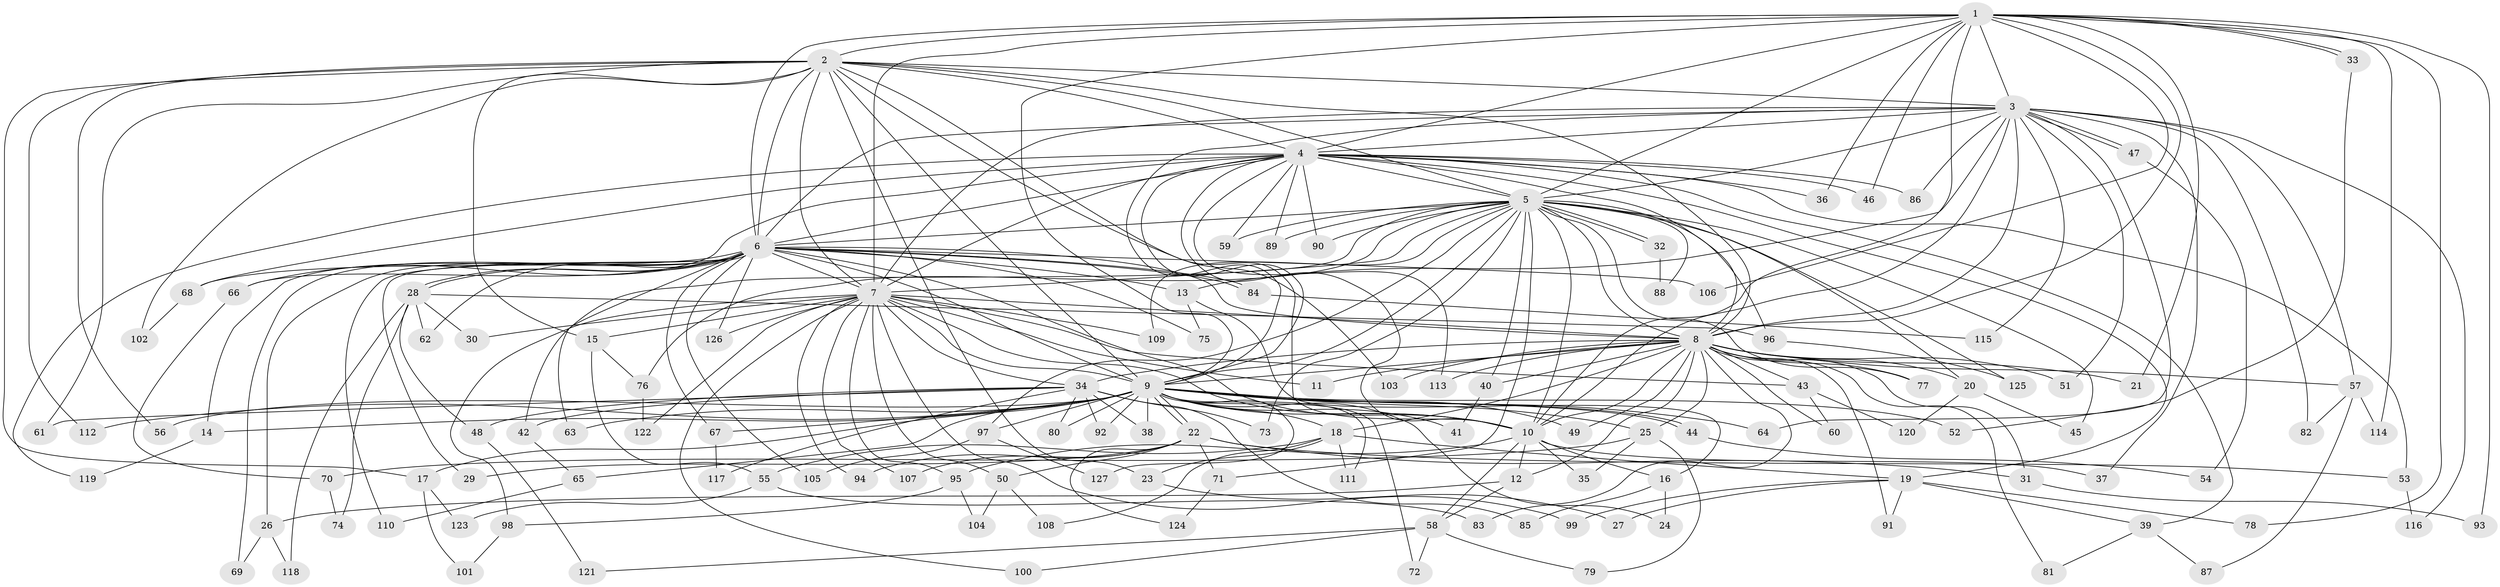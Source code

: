 // coarse degree distribution, {30: 0.020202020202020204, 13: 0.010101010101010102, 36: 0.010101010101010102, 23: 0.010101010101010102, 29: 0.010101010101010102, 11: 0.020202020202020204, 2: 0.5353535353535354, 7: 0.020202020202020204, 3: 0.1919191919191919, 4: 0.1111111111111111, 6: 0.020202020202020204, 9: 0.010101010101010102, 5: 0.010101010101010102, 1: 0.020202020202020204}
// Generated by graph-tools (version 1.1) at 2025/23/03/03/25 07:23:40]
// undirected, 127 vertices, 279 edges
graph export_dot {
graph [start="1"]
  node [color=gray90,style=filled];
  1;
  2;
  3;
  4;
  5;
  6;
  7;
  8;
  9;
  10;
  11;
  12;
  13;
  14;
  15;
  16;
  17;
  18;
  19;
  20;
  21;
  22;
  23;
  24;
  25;
  26;
  27;
  28;
  29;
  30;
  31;
  32;
  33;
  34;
  35;
  36;
  37;
  38;
  39;
  40;
  41;
  42;
  43;
  44;
  45;
  46;
  47;
  48;
  49;
  50;
  51;
  52;
  53;
  54;
  55;
  56;
  57;
  58;
  59;
  60;
  61;
  62;
  63;
  64;
  65;
  66;
  67;
  68;
  69;
  70;
  71;
  72;
  73;
  74;
  75;
  76;
  77;
  78;
  79;
  80;
  81;
  82;
  83;
  84;
  85;
  86;
  87;
  88;
  89;
  90;
  91;
  92;
  93;
  94;
  95;
  96;
  97;
  98;
  99;
  100;
  101;
  102;
  103;
  104;
  105;
  106;
  107;
  108;
  109;
  110;
  111;
  112;
  113;
  114;
  115;
  116;
  117;
  118;
  119;
  120;
  121;
  122;
  123;
  124;
  125;
  126;
  127;
  1 -- 2;
  1 -- 3;
  1 -- 4;
  1 -- 5;
  1 -- 6;
  1 -- 7;
  1 -- 8;
  1 -- 9;
  1 -- 10;
  1 -- 21;
  1 -- 33;
  1 -- 33;
  1 -- 36;
  1 -- 46;
  1 -- 78;
  1 -- 93;
  1 -- 106;
  1 -- 114;
  2 -- 3;
  2 -- 4;
  2 -- 5;
  2 -- 6;
  2 -- 7;
  2 -- 8;
  2 -- 9;
  2 -- 10;
  2 -- 15;
  2 -- 17;
  2 -- 23;
  2 -- 56;
  2 -- 61;
  2 -- 102;
  2 -- 103;
  2 -- 112;
  3 -- 4;
  3 -- 5;
  3 -- 6;
  3 -- 7;
  3 -- 8;
  3 -- 9;
  3 -- 10;
  3 -- 13;
  3 -- 37;
  3 -- 47;
  3 -- 47;
  3 -- 51;
  3 -- 57;
  3 -- 64;
  3 -- 82;
  3 -- 86;
  3 -- 115;
  3 -- 116;
  4 -- 5;
  4 -- 6;
  4 -- 7;
  4 -- 8;
  4 -- 9;
  4 -- 10;
  4 -- 19;
  4 -- 36;
  4 -- 39;
  4 -- 46;
  4 -- 53;
  4 -- 59;
  4 -- 66;
  4 -- 68;
  4 -- 86;
  4 -- 89;
  4 -- 90;
  4 -- 113;
  4 -- 119;
  5 -- 6;
  5 -- 7;
  5 -- 8;
  5 -- 9;
  5 -- 10;
  5 -- 20;
  5 -- 32;
  5 -- 32;
  5 -- 40;
  5 -- 42;
  5 -- 45;
  5 -- 59;
  5 -- 71;
  5 -- 73;
  5 -- 76;
  5 -- 77;
  5 -- 88;
  5 -- 89;
  5 -- 90;
  5 -- 96;
  5 -- 97;
  5 -- 109;
  5 -- 125;
  6 -- 7;
  6 -- 8;
  6 -- 9;
  6 -- 10;
  6 -- 13;
  6 -- 14;
  6 -- 26;
  6 -- 28;
  6 -- 28;
  6 -- 29;
  6 -- 62;
  6 -- 63;
  6 -- 66;
  6 -- 67;
  6 -- 68;
  6 -- 69;
  6 -- 75;
  6 -- 84;
  6 -- 84;
  6 -- 105;
  6 -- 106;
  6 -- 110;
  6 -- 126;
  7 -- 8;
  7 -- 9;
  7 -- 10;
  7 -- 11;
  7 -- 15;
  7 -- 30;
  7 -- 34;
  7 -- 43;
  7 -- 50;
  7 -- 94;
  7 -- 95;
  7 -- 98;
  7 -- 99;
  7 -- 100;
  7 -- 107;
  7 -- 109;
  7 -- 122;
  7 -- 126;
  8 -- 9;
  8 -- 10;
  8 -- 11;
  8 -- 12;
  8 -- 18;
  8 -- 20;
  8 -- 21;
  8 -- 25;
  8 -- 31;
  8 -- 34;
  8 -- 40;
  8 -- 43;
  8 -- 49;
  8 -- 51;
  8 -- 57;
  8 -- 60;
  8 -- 77;
  8 -- 81;
  8 -- 83;
  8 -- 91;
  8 -- 103;
  8 -- 113;
  9 -- 10;
  9 -- 14;
  9 -- 17;
  9 -- 18;
  9 -- 22;
  9 -- 22;
  9 -- 24;
  9 -- 25;
  9 -- 38;
  9 -- 41;
  9 -- 44;
  9 -- 44;
  9 -- 49;
  9 -- 52;
  9 -- 56;
  9 -- 63;
  9 -- 64;
  9 -- 65;
  9 -- 67;
  9 -- 72;
  9 -- 80;
  9 -- 92;
  9 -- 97;
  9 -- 111;
  9 -- 112;
  9 -- 127;
  10 -- 12;
  10 -- 16;
  10 -- 35;
  10 -- 37;
  10 -- 58;
  10 -- 95;
  12 -- 26;
  12 -- 58;
  13 -- 16;
  13 -- 75;
  14 -- 119;
  15 -- 55;
  15 -- 76;
  16 -- 24;
  16 -- 85;
  17 -- 101;
  17 -- 123;
  18 -- 19;
  18 -- 23;
  18 -- 55;
  18 -- 108;
  18 -- 111;
  19 -- 27;
  19 -- 39;
  19 -- 78;
  19 -- 91;
  19 -- 99;
  20 -- 45;
  20 -- 120;
  22 -- 29;
  22 -- 31;
  22 -- 50;
  22 -- 53;
  22 -- 71;
  22 -- 94;
  22 -- 107;
  22 -- 124;
  23 -- 27;
  25 -- 35;
  25 -- 70;
  25 -- 79;
  26 -- 69;
  26 -- 118;
  28 -- 30;
  28 -- 48;
  28 -- 62;
  28 -- 74;
  28 -- 96;
  28 -- 118;
  31 -- 93;
  32 -- 88;
  33 -- 52;
  34 -- 38;
  34 -- 42;
  34 -- 48;
  34 -- 61;
  34 -- 73;
  34 -- 80;
  34 -- 85;
  34 -- 92;
  34 -- 117;
  39 -- 81;
  39 -- 87;
  40 -- 41;
  42 -- 65;
  43 -- 60;
  43 -- 120;
  44 -- 54;
  47 -- 54;
  48 -- 121;
  50 -- 104;
  50 -- 108;
  53 -- 116;
  55 -- 83;
  55 -- 123;
  57 -- 82;
  57 -- 87;
  57 -- 114;
  58 -- 72;
  58 -- 79;
  58 -- 100;
  58 -- 121;
  65 -- 110;
  66 -- 70;
  67 -- 117;
  68 -- 102;
  70 -- 74;
  71 -- 124;
  76 -- 122;
  84 -- 115;
  95 -- 98;
  95 -- 104;
  96 -- 125;
  97 -- 105;
  97 -- 127;
  98 -- 101;
}
